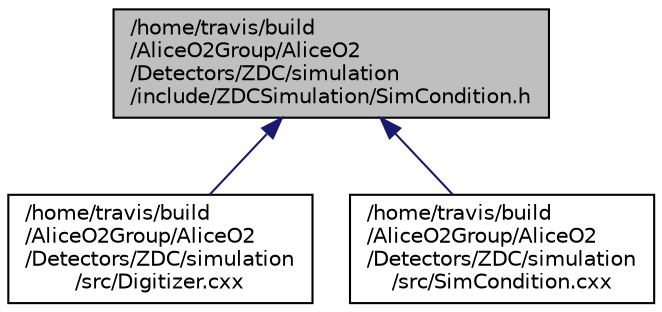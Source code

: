 digraph "/home/travis/build/AliceO2Group/AliceO2/Detectors/ZDC/simulation/include/ZDCSimulation/SimCondition.h"
{
 // INTERACTIVE_SVG=YES
  bgcolor="transparent";
  edge [fontname="Helvetica",fontsize="10",labelfontname="Helvetica",labelfontsize="10"];
  node [fontname="Helvetica",fontsize="10",shape=record];
  Node9 [label="/home/travis/build\l/AliceO2Group/AliceO2\l/Detectors/ZDC/simulation\l/include/ZDCSimulation/SimCondition.h",height=0.2,width=0.4,color="black", fillcolor="grey75", style="filled", fontcolor="black"];
  Node9 -> Node10 [dir="back",color="midnightblue",fontsize="10",style="solid",fontname="Helvetica"];
  Node10 [label="/home/travis/build\l/AliceO2Group/AliceO2\l/Detectors/ZDC/simulation\l/src/Digitizer.cxx",height=0.2,width=0.4,color="black",URL="$db/d83/ZDC_2simulation_2src_2Digitizer_8cxx.html"];
  Node9 -> Node11 [dir="back",color="midnightblue",fontsize="10",style="solid",fontname="Helvetica"];
  Node11 [label="/home/travis/build\l/AliceO2Group/AliceO2\l/Detectors/ZDC/simulation\l/src/SimCondition.cxx",height=0.2,width=0.4,color="black",URL="$d5/d8f/SimCondition_8cxx.html"];
}

